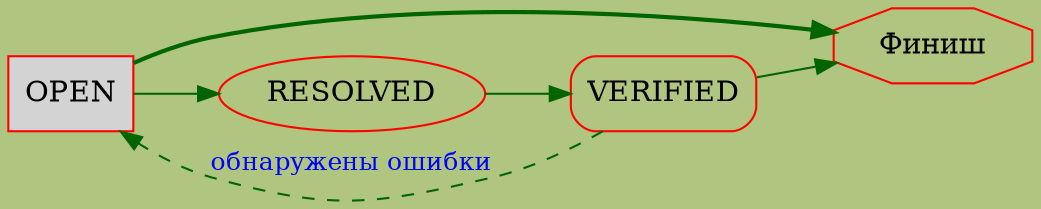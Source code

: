digraph LIST{
    rankdir=LR;
    bgcolor="#b0c57f";
    node[color="red",fontsize=14];
    edge[color="darkgreen",fontcolor="blue",fontsize=12];
    OPEN[shape="rectangle",style="filled",fillcolor="lightgrey"];
    CLOSED[shape="octagon",label="Финиш"];
    VERIFIED[shape="rectangle",style="rounded"];
    OPEN->RESOLVED->VERIFIED->CLOSED;
    OPEN->CLOSED[style="bold"];
    VERIFIED->OPEN[label="обнаружены ошибки",style="dashed",arrowhead=""];
}